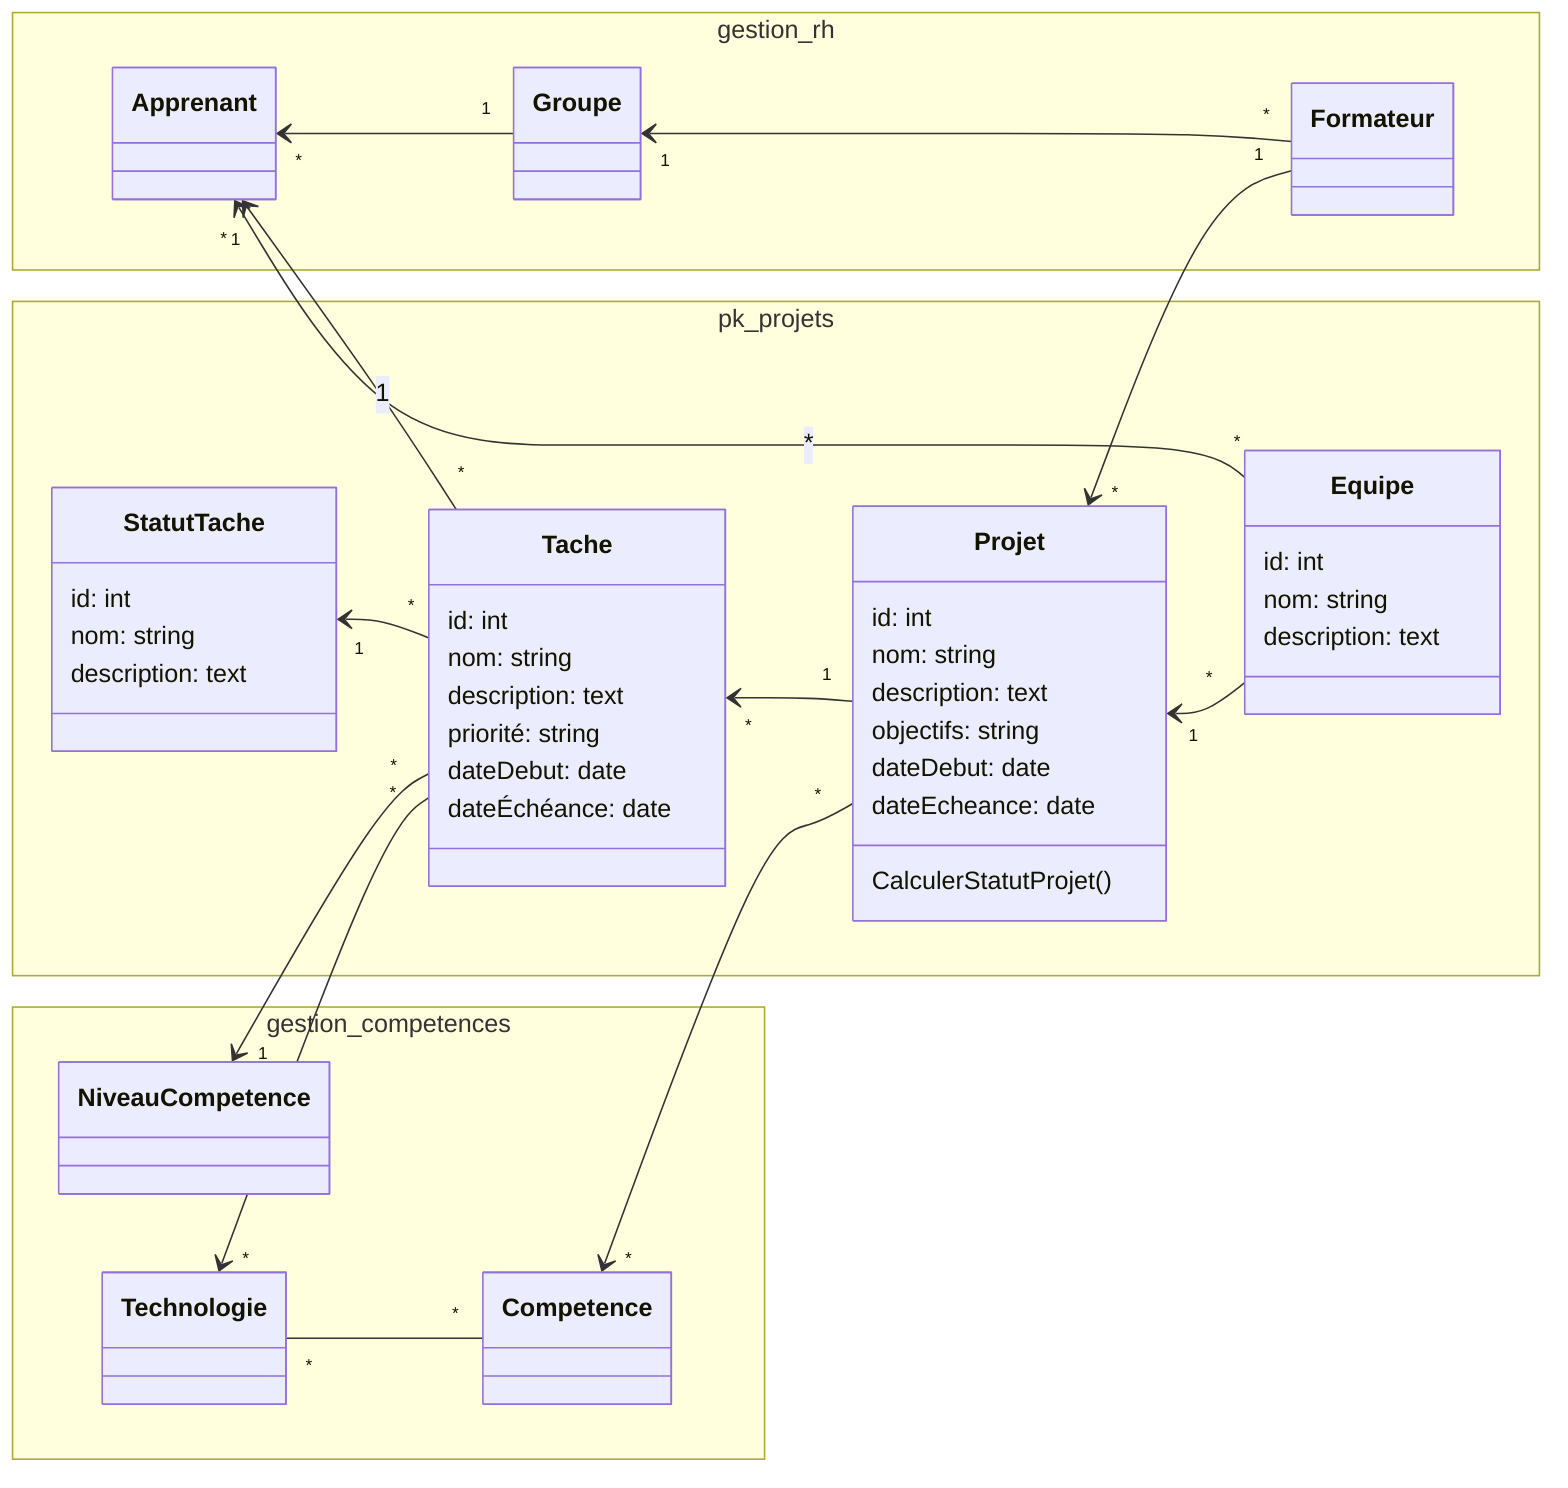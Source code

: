 classDiagram

direction RL

namespace gestion_rh{
class Apprenant
class Formateur 
class  Groupe 
}
Groupe "1" --> "*" Apprenant
Formateur "*" --> "1" Groupe


namespace gestion_competences {
class NiveauCompetence
class Competence
class Technologie 
}
Competence "*" -- "*" Technologie



namespace pk_projets {


  class Projet {
    id: int
    nom: string
    description: text
    objectifs: string
    dateDebut: date
    dateEcheance: date
    CalculerStatutProjet()
  }

  class Tache {
    id: int
    nom: string
    description: text
    priorité: string
    dateDebut: date
    dateÉchéance: date
  }

 
  class StatutTache{
    id: int
    nom: string
    description: text
  }

  class Equipe {
    id: int
    nom: string
    description: text
  }
}


Formateur "1" --> "*" Projet 
Projet "1" --> "*" Tache
Projet "*" --> "*" Competence  
Tache "*" --> "1" Apprenant : 1
Tache "*" --> "1" NiveauCompetence
Tache "*" --> "*" Technologie
Tache "*" --> "1" StatutTache 
Equipe "*" --> "1" Projet
Equipe   "*" --> "*"  Apprenant  : *